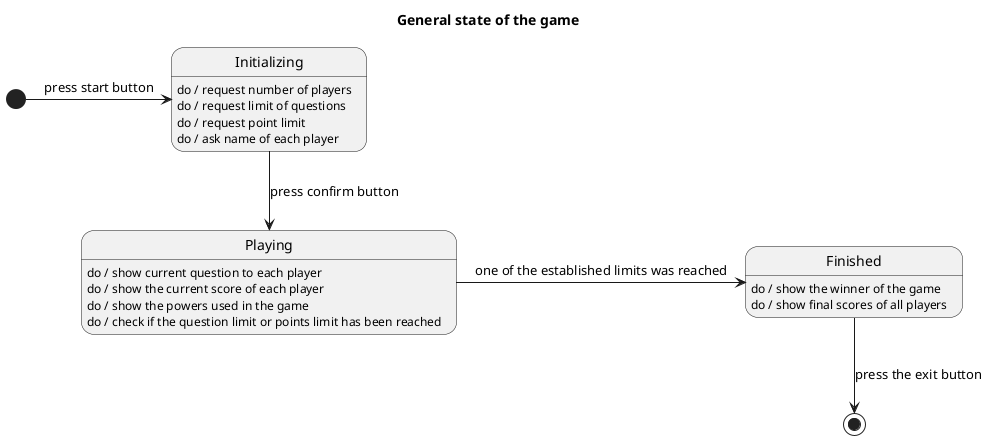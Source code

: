  @startuml
hide empty description

title General state of the game

[*] -> Initializing: press start button
Initializing: do / request number of players
Initializing: do / request limit of questions
Initializing: do / request point limit
Initializing: do / ask name of each player
Initializing --> Playing: press confirm button

Playing: do / show current question to each player
Playing: do / show the current score of each player
Playing: do / show the powers used in the game
Playing: do / check if the question limit or points limit has been reached
Playing -> Finished: one of the established limits was reached

Finished: do / show the winner of the game
Finished: do / show final scores of all players
Finished --> [*]: press the exit button

@enduml